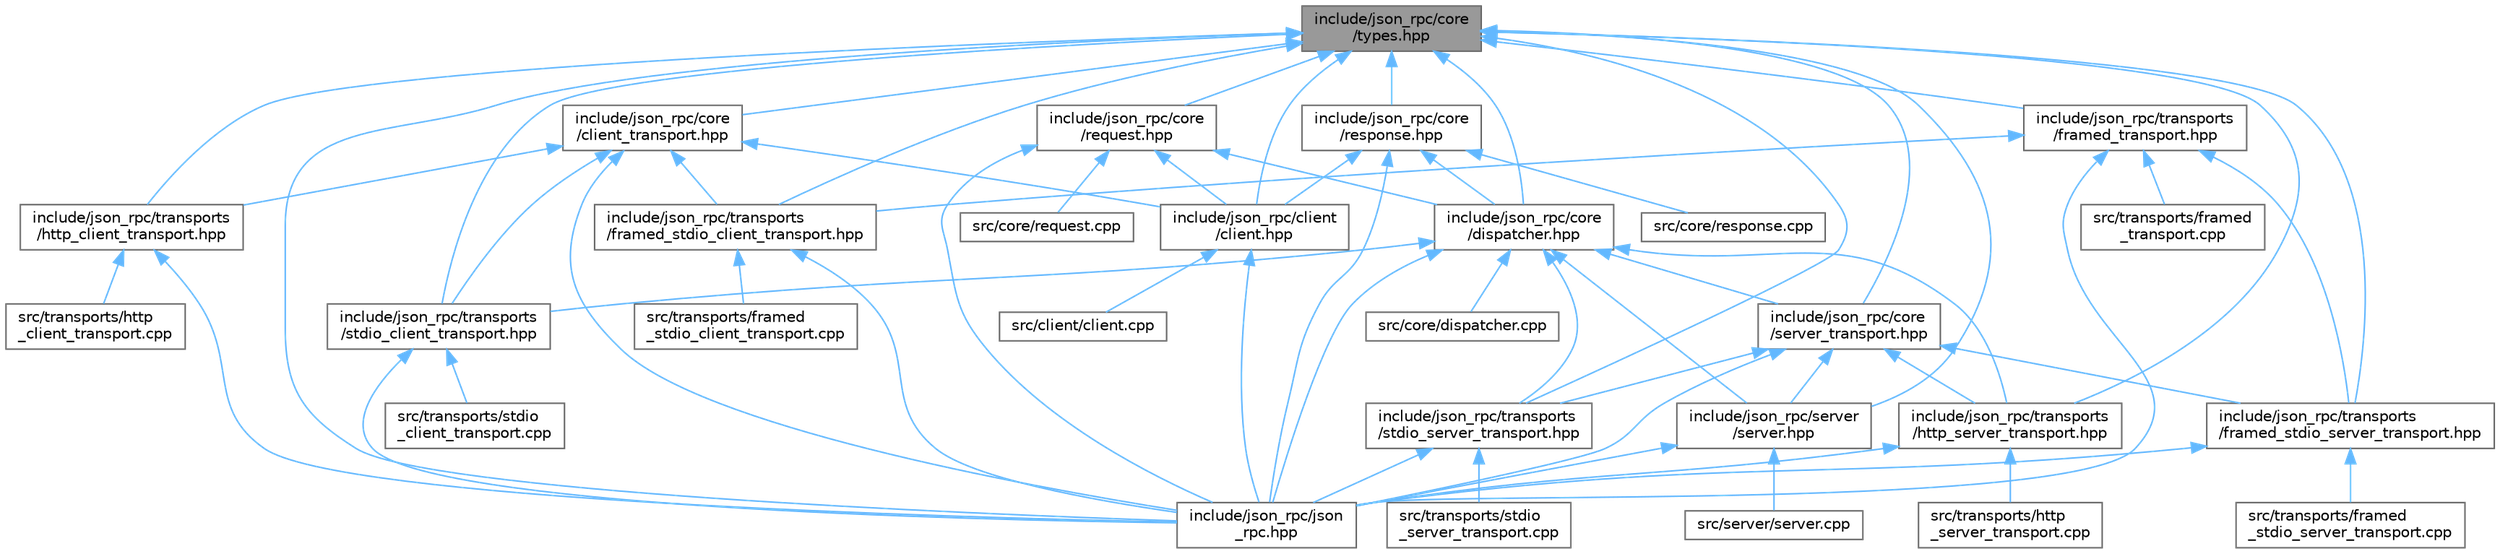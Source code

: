 digraph "include/json_rpc/core/types.hpp"
{
 // LATEX_PDF_SIZE
  bgcolor="transparent";
  edge [fontname=Helvetica,fontsize=10,labelfontname=Helvetica,labelfontsize=10];
  node [fontname=Helvetica,fontsize=10,shape=box,height=0.2,width=0.4];
  Node1 [id="Node000001",label="include/json_rpc/core\l/types.hpp",height=0.2,width=0.4,color="gray40", fillcolor="grey60", style="filled", fontcolor="black",tooltip=" "];
  Node1 -> Node2 [id="edge1_Node000001_Node000002",dir="back",color="steelblue1",style="solid",tooltip=" "];
  Node2 [id="Node000002",label="include/json_rpc/client\l/client.hpp",height=0.2,width=0.4,color="grey40", fillcolor="white", style="filled",URL="$client_8hpp.html",tooltip=" "];
  Node2 -> Node3 [id="edge2_Node000002_Node000003",dir="back",color="steelblue1",style="solid",tooltip=" "];
  Node3 [id="Node000003",label="include/json_rpc/json\l_rpc.hpp",height=0.2,width=0.4,color="grey40", fillcolor="white", style="filled",URL="$json__rpc_8hpp.html",tooltip=" "];
  Node2 -> Node4 [id="edge3_Node000002_Node000004",dir="back",color="steelblue1",style="solid",tooltip=" "];
  Node4 [id="Node000004",label="src/client/client.cpp",height=0.2,width=0.4,color="grey40", fillcolor="white", style="filled",URL="$client_8cpp.html",tooltip=" "];
  Node1 -> Node5 [id="edge4_Node000001_Node000005",dir="back",color="steelblue1",style="solid",tooltip=" "];
  Node5 [id="Node000005",label="include/json_rpc/core\l/client_transport.hpp",height=0.2,width=0.4,color="grey40", fillcolor="white", style="filled",URL="$client__transport_8hpp.html",tooltip=" "];
  Node5 -> Node2 [id="edge5_Node000005_Node000002",dir="back",color="steelblue1",style="solid",tooltip=" "];
  Node5 -> Node3 [id="edge6_Node000005_Node000003",dir="back",color="steelblue1",style="solid",tooltip=" "];
  Node5 -> Node6 [id="edge7_Node000005_Node000006",dir="back",color="steelblue1",style="solid",tooltip=" "];
  Node6 [id="Node000006",label="include/json_rpc/transports\l/framed_stdio_client_transport.hpp",height=0.2,width=0.4,color="grey40", fillcolor="white", style="filled",URL="$framed__stdio__client__transport_8hpp.html",tooltip=" "];
  Node6 -> Node3 [id="edge8_Node000006_Node000003",dir="back",color="steelblue1",style="solid",tooltip=" "];
  Node6 -> Node7 [id="edge9_Node000006_Node000007",dir="back",color="steelblue1",style="solid",tooltip=" "];
  Node7 [id="Node000007",label="src/transports/framed\l_stdio_client_transport.cpp",height=0.2,width=0.4,color="grey40", fillcolor="white", style="filled",URL="$framed__stdio__client__transport_8cpp.html",tooltip=" "];
  Node5 -> Node8 [id="edge10_Node000005_Node000008",dir="back",color="steelblue1",style="solid",tooltip=" "];
  Node8 [id="Node000008",label="include/json_rpc/transports\l/http_client_transport.hpp",height=0.2,width=0.4,color="grey40", fillcolor="white", style="filled",URL="$http__client__transport_8hpp.html",tooltip=" "];
  Node8 -> Node3 [id="edge11_Node000008_Node000003",dir="back",color="steelblue1",style="solid",tooltip=" "];
  Node8 -> Node9 [id="edge12_Node000008_Node000009",dir="back",color="steelblue1",style="solid",tooltip=" "];
  Node9 [id="Node000009",label="src/transports/http\l_client_transport.cpp",height=0.2,width=0.4,color="grey40", fillcolor="white", style="filled",URL="$http__client__transport_8cpp.html",tooltip=" "];
  Node5 -> Node10 [id="edge13_Node000005_Node000010",dir="back",color="steelblue1",style="solid",tooltip=" "];
  Node10 [id="Node000010",label="include/json_rpc/transports\l/stdio_client_transport.hpp",height=0.2,width=0.4,color="grey40", fillcolor="white", style="filled",URL="$stdio__client__transport_8hpp.html",tooltip=" "];
  Node10 -> Node3 [id="edge14_Node000010_Node000003",dir="back",color="steelblue1",style="solid",tooltip=" "];
  Node10 -> Node11 [id="edge15_Node000010_Node000011",dir="back",color="steelblue1",style="solid",tooltip=" "];
  Node11 [id="Node000011",label="src/transports/stdio\l_client_transport.cpp",height=0.2,width=0.4,color="grey40", fillcolor="white", style="filled",URL="$stdio__client__transport_8cpp.html",tooltip=" "];
  Node1 -> Node12 [id="edge16_Node000001_Node000012",dir="back",color="steelblue1",style="solid",tooltip=" "];
  Node12 [id="Node000012",label="include/json_rpc/core\l/dispatcher.hpp",height=0.2,width=0.4,color="grey40", fillcolor="white", style="filled",URL="$dispatcher_8hpp.html",tooltip=" "];
  Node12 -> Node13 [id="edge17_Node000012_Node000013",dir="back",color="steelblue1",style="solid",tooltip=" "];
  Node13 [id="Node000013",label="include/json_rpc/core\l/server_transport.hpp",height=0.2,width=0.4,color="grey40", fillcolor="white", style="filled",URL="$server__transport_8hpp.html",tooltip=" "];
  Node13 -> Node3 [id="edge18_Node000013_Node000003",dir="back",color="steelblue1",style="solid",tooltip=" "];
  Node13 -> Node14 [id="edge19_Node000013_Node000014",dir="back",color="steelblue1",style="solid",tooltip=" "];
  Node14 [id="Node000014",label="include/json_rpc/server\l/server.hpp",height=0.2,width=0.4,color="grey40", fillcolor="white", style="filled",URL="$server_8hpp.html",tooltip=" "];
  Node14 -> Node3 [id="edge20_Node000014_Node000003",dir="back",color="steelblue1",style="solid",tooltip=" "];
  Node14 -> Node15 [id="edge21_Node000014_Node000015",dir="back",color="steelblue1",style="solid",tooltip=" "];
  Node15 [id="Node000015",label="src/server/server.cpp",height=0.2,width=0.4,color="grey40", fillcolor="white", style="filled",URL="$server_8cpp.html",tooltip=" "];
  Node13 -> Node16 [id="edge22_Node000013_Node000016",dir="back",color="steelblue1",style="solid",tooltip=" "];
  Node16 [id="Node000016",label="include/json_rpc/transports\l/framed_stdio_server_transport.hpp",height=0.2,width=0.4,color="grey40", fillcolor="white", style="filled",URL="$framed__stdio__server__transport_8hpp.html",tooltip=" "];
  Node16 -> Node3 [id="edge23_Node000016_Node000003",dir="back",color="steelblue1",style="solid",tooltip=" "];
  Node16 -> Node17 [id="edge24_Node000016_Node000017",dir="back",color="steelblue1",style="solid",tooltip=" "];
  Node17 [id="Node000017",label="src/transports/framed\l_stdio_server_transport.cpp",height=0.2,width=0.4,color="grey40", fillcolor="white", style="filled",URL="$framed__stdio__server__transport_8cpp.html",tooltip=" "];
  Node13 -> Node18 [id="edge25_Node000013_Node000018",dir="back",color="steelblue1",style="solid",tooltip=" "];
  Node18 [id="Node000018",label="include/json_rpc/transports\l/http_server_transport.hpp",height=0.2,width=0.4,color="grey40", fillcolor="white", style="filled",URL="$http__server__transport_8hpp.html",tooltip=" "];
  Node18 -> Node3 [id="edge26_Node000018_Node000003",dir="back",color="steelblue1",style="solid",tooltip=" "];
  Node18 -> Node19 [id="edge27_Node000018_Node000019",dir="back",color="steelblue1",style="solid",tooltip=" "];
  Node19 [id="Node000019",label="src/transports/http\l_server_transport.cpp",height=0.2,width=0.4,color="grey40", fillcolor="white", style="filled",URL="$http__server__transport_8cpp.html",tooltip=" "];
  Node13 -> Node20 [id="edge28_Node000013_Node000020",dir="back",color="steelblue1",style="solid",tooltip=" "];
  Node20 [id="Node000020",label="include/json_rpc/transports\l/stdio_server_transport.hpp",height=0.2,width=0.4,color="grey40", fillcolor="white", style="filled",URL="$stdio__server__transport_8hpp.html",tooltip=" "];
  Node20 -> Node3 [id="edge29_Node000020_Node000003",dir="back",color="steelblue1",style="solid",tooltip=" "];
  Node20 -> Node21 [id="edge30_Node000020_Node000021",dir="back",color="steelblue1",style="solid",tooltip=" "];
  Node21 [id="Node000021",label="src/transports/stdio\l_server_transport.cpp",height=0.2,width=0.4,color="grey40", fillcolor="white", style="filled",URL="$stdio__server__transport_8cpp.html",tooltip=" "];
  Node12 -> Node3 [id="edge31_Node000012_Node000003",dir="back",color="steelblue1",style="solid",tooltip=" "];
  Node12 -> Node14 [id="edge32_Node000012_Node000014",dir="back",color="steelblue1",style="solid",tooltip=" "];
  Node12 -> Node18 [id="edge33_Node000012_Node000018",dir="back",color="steelblue1",style="solid",tooltip=" "];
  Node12 -> Node10 [id="edge34_Node000012_Node000010",dir="back",color="steelblue1",style="solid",tooltip=" "];
  Node12 -> Node20 [id="edge35_Node000012_Node000020",dir="back",color="steelblue1",style="solid",tooltip=" "];
  Node12 -> Node22 [id="edge36_Node000012_Node000022",dir="back",color="steelblue1",style="solid",tooltip=" "];
  Node22 [id="Node000022",label="src/core/dispatcher.cpp",height=0.2,width=0.4,color="grey40", fillcolor="white", style="filled",URL="$dispatcher_8cpp.html",tooltip=" "];
  Node1 -> Node23 [id="edge37_Node000001_Node000023",dir="back",color="steelblue1",style="solid",tooltip=" "];
  Node23 [id="Node000023",label="include/json_rpc/core\l/request.hpp",height=0.2,width=0.4,color="grey40", fillcolor="white", style="filled",URL="$request_8hpp.html",tooltip=" "];
  Node23 -> Node2 [id="edge38_Node000023_Node000002",dir="back",color="steelblue1",style="solid",tooltip=" "];
  Node23 -> Node12 [id="edge39_Node000023_Node000012",dir="back",color="steelblue1",style="solid",tooltip=" "];
  Node23 -> Node3 [id="edge40_Node000023_Node000003",dir="back",color="steelblue1",style="solid",tooltip=" "];
  Node23 -> Node24 [id="edge41_Node000023_Node000024",dir="back",color="steelblue1",style="solid",tooltip=" "];
  Node24 [id="Node000024",label="src/core/request.cpp",height=0.2,width=0.4,color="grey40", fillcolor="white", style="filled",URL="$request_8cpp.html",tooltip=" "];
  Node1 -> Node25 [id="edge42_Node000001_Node000025",dir="back",color="steelblue1",style="solid",tooltip=" "];
  Node25 [id="Node000025",label="include/json_rpc/core\l/response.hpp",height=0.2,width=0.4,color="grey40", fillcolor="white", style="filled",URL="$response_8hpp.html",tooltip=" "];
  Node25 -> Node2 [id="edge43_Node000025_Node000002",dir="back",color="steelblue1",style="solid",tooltip=" "];
  Node25 -> Node12 [id="edge44_Node000025_Node000012",dir="back",color="steelblue1",style="solid",tooltip=" "];
  Node25 -> Node3 [id="edge45_Node000025_Node000003",dir="back",color="steelblue1",style="solid",tooltip=" "];
  Node25 -> Node26 [id="edge46_Node000025_Node000026",dir="back",color="steelblue1",style="solid",tooltip=" "];
  Node26 [id="Node000026",label="src/core/response.cpp",height=0.2,width=0.4,color="grey40", fillcolor="white", style="filled",URL="$response_8cpp.html",tooltip=" "];
  Node1 -> Node13 [id="edge47_Node000001_Node000013",dir="back",color="steelblue1",style="solid",tooltip=" "];
  Node1 -> Node3 [id="edge48_Node000001_Node000003",dir="back",color="steelblue1",style="solid",tooltip=" "];
  Node1 -> Node14 [id="edge49_Node000001_Node000014",dir="back",color="steelblue1",style="solid",tooltip=" "];
  Node1 -> Node6 [id="edge50_Node000001_Node000006",dir="back",color="steelblue1",style="solid",tooltip=" "];
  Node1 -> Node16 [id="edge51_Node000001_Node000016",dir="back",color="steelblue1",style="solid",tooltip=" "];
  Node1 -> Node27 [id="edge52_Node000001_Node000027",dir="back",color="steelblue1",style="solid",tooltip=" "];
  Node27 [id="Node000027",label="include/json_rpc/transports\l/framed_transport.hpp",height=0.2,width=0.4,color="grey40", fillcolor="white", style="filled",URL="$framed__transport_8hpp.html",tooltip=" "];
  Node27 -> Node3 [id="edge53_Node000027_Node000003",dir="back",color="steelblue1",style="solid",tooltip=" "];
  Node27 -> Node6 [id="edge54_Node000027_Node000006",dir="back",color="steelblue1",style="solid",tooltip=" "];
  Node27 -> Node16 [id="edge55_Node000027_Node000016",dir="back",color="steelblue1",style="solid",tooltip=" "];
  Node27 -> Node28 [id="edge56_Node000027_Node000028",dir="back",color="steelblue1",style="solid",tooltip=" "];
  Node28 [id="Node000028",label="src/transports/framed\l_transport.cpp",height=0.2,width=0.4,color="grey40", fillcolor="white", style="filled",URL="$framed__transport_8cpp.html",tooltip=" "];
  Node1 -> Node8 [id="edge57_Node000001_Node000008",dir="back",color="steelblue1",style="solid",tooltip=" "];
  Node1 -> Node18 [id="edge58_Node000001_Node000018",dir="back",color="steelblue1",style="solid",tooltip=" "];
  Node1 -> Node10 [id="edge59_Node000001_Node000010",dir="back",color="steelblue1",style="solid",tooltip=" "];
  Node1 -> Node20 [id="edge60_Node000001_Node000020",dir="back",color="steelblue1",style="solid",tooltip=" "];
}
